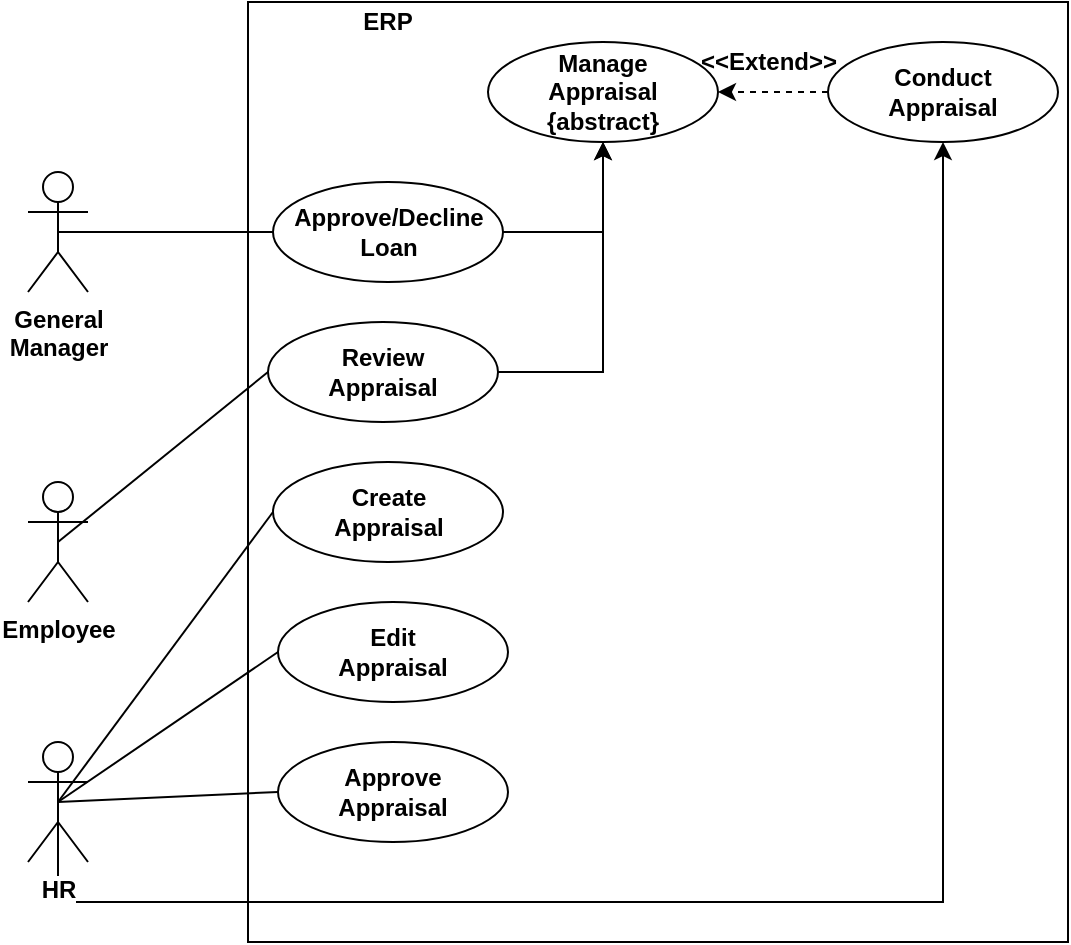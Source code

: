 <mxfile version="18.0.6" type="device"><diagram id="xjoRL2T_S3-iWTiEYwBP" name="Page-1"><mxGraphModel dx="1422" dy="925" grid="1" gridSize="10" guides="1" tooltips="1" connect="1" arrows="1" fold="1" page="1" pageScale="1" pageWidth="850" pageHeight="1100" math="0" shadow="0"><root><mxCell id="0"/><mxCell id="1" parent="0"/><mxCell id="VfX76ja2OfZyQJ0oX3Nl-1" value="Employee" style="shape=umlActor;verticalLabelPosition=bottom;labelBackgroundColor=#ffffff;verticalAlign=top;html=1;outlineConnect=0;fontStyle=1" vertex="1" parent="1"><mxGeometry x="190" y="580" width="30" height="60" as="geometry"/></mxCell><mxCell id="VfX76ja2OfZyQJ0oX3Nl-2" value="" style="rounded=0;whiteSpace=wrap;html=1;" vertex="1" parent="1"><mxGeometry x="300" y="340" width="410" height="470" as="geometry"/></mxCell><mxCell id="VfX76ja2OfZyQJ0oX3Nl-3" value="ERP" style="text;html=1;strokeColor=none;fillColor=none;align=center;verticalAlign=middle;whiteSpace=wrap;rounded=0;fontStyle=1" vertex="1" parent="1"><mxGeometry x="310" y="340" width="120" height="20" as="geometry"/></mxCell><mxCell id="VfX76ja2OfZyQJ0oX3Nl-4" value="Manage&lt;br&gt;Appraisal&lt;br&gt;{abstract}" style="ellipse;whiteSpace=wrap;html=1;fontStyle=1;align=center;horizontal=1;labelBackgroundColor=none;labelBorderColor=none;shadow=0;" vertex="1" parent="1"><mxGeometry x="420" y="360" width="115" height="50" as="geometry"/></mxCell><mxCell id="VfX76ja2OfZyQJ0oX3Nl-5" style="edgeStyle=orthogonalEdgeStyle;rounded=0;orthogonalLoop=1;jettySize=auto;html=1;exitX=1;exitY=0.5;exitDx=0;exitDy=0;entryX=0.5;entryY=1;entryDx=0;entryDy=0;" edge="1" parent="1" source="VfX76ja2OfZyQJ0oX3Nl-6" target="VfX76ja2OfZyQJ0oX3Nl-4"><mxGeometry relative="1" as="geometry"/></mxCell><mxCell id="VfX76ja2OfZyQJ0oX3Nl-6" value="Approve/Decline&lt;br&gt;Loan" style="ellipse;whiteSpace=wrap;html=1;fontStyle=1;align=center;horizontal=1;labelBackgroundColor=none;labelBorderColor=none;shadow=0;" vertex="1" parent="1"><mxGeometry x="312.5" y="430" width="115" height="50" as="geometry"/></mxCell><mxCell id="VfX76ja2OfZyQJ0oX3Nl-7" style="edgeStyle=orthogonalEdgeStyle;rounded=0;orthogonalLoop=1;jettySize=auto;html=1;exitX=1;exitY=0.5;exitDx=0;exitDy=0;entryX=0.5;entryY=1;entryDx=0;entryDy=0;" edge="1" parent="1" source="VfX76ja2OfZyQJ0oX3Nl-8" target="VfX76ja2OfZyQJ0oX3Nl-4"><mxGeometry relative="1" as="geometry"/></mxCell><mxCell id="VfX76ja2OfZyQJ0oX3Nl-8" value="Review&lt;br&gt;Appraisal" style="ellipse;whiteSpace=wrap;html=1;fontStyle=1;align=center;horizontal=1;labelBackgroundColor=none;labelBorderColor=none;shadow=0;" vertex="1" parent="1"><mxGeometry x="310" y="500" width="115" height="50" as="geometry"/></mxCell><mxCell id="VfX76ja2OfZyQJ0oX3Nl-9" value="" style="endArrow=none;html=1;entryX=0;entryY=0.5;entryDx=0;entryDy=0;exitX=0.5;exitY=0.5;exitDx=0;exitDy=0;exitPerimeter=0;" edge="1" parent="1" source="VfX76ja2OfZyQJ0oX3Nl-10" target="VfX76ja2OfZyQJ0oX3Nl-6"><mxGeometry width="50" height="50" relative="1" as="geometry"><mxPoint x="195" y="480" as="sourcePoint"/><mxPoint x="230" y="740" as="targetPoint"/></mxGeometry></mxCell><mxCell id="VfX76ja2OfZyQJ0oX3Nl-10" value="General&lt;br&gt;Manager" style="shape=umlActor;verticalLabelPosition=bottom;labelBackgroundColor=#ffffff;verticalAlign=top;html=1;outlineConnect=0;fontStyle=1" vertex="1" parent="1"><mxGeometry x="190" y="425" width="30" height="60" as="geometry"/></mxCell><mxCell id="VfX76ja2OfZyQJ0oX3Nl-11" style="edgeStyle=none;orthogonalLoop=1;jettySize=auto;html=1;exitX=0.5;exitY=0.5;exitDx=0;exitDy=0;exitPerimeter=0;entryX=0;entryY=0.5;entryDx=0;entryDy=0;endArrow=none;" edge="1" parent="1" source="VfX76ja2OfZyQJ0oX3Nl-1" target="VfX76ja2OfZyQJ0oX3Nl-8"><mxGeometry relative="1" as="geometry"><mxPoint x="205" y="430" as="sourcePoint"/><mxPoint x="320.0" y="535" as="targetPoint"/></mxGeometry></mxCell><mxCell id="VfX76ja2OfZyQJ0oX3Nl-82" style="edgeStyle=orthogonalEdgeStyle;rounded=0;orthogonalLoop=1;jettySize=auto;html=1;exitX=0.5;exitY=0.5;exitDx=0;exitDy=0;exitPerimeter=0;entryX=0.5;entryY=1;entryDx=0;entryDy=0;" edge="1" parent="1" source="VfX76ja2OfZyQJ0oX3Nl-12" target="VfX76ja2OfZyQJ0oX3Nl-20"><mxGeometry relative="1" as="geometry"><Array as="points"><mxPoint x="205" y="790"/><mxPoint x="648" y="790"/></Array></mxGeometry></mxCell><mxCell id="VfX76ja2OfZyQJ0oX3Nl-12" value="HR" style="shape=umlActor;verticalLabelPosition=bottom;labelBackgroundColor=#ffffff;verticalAlign=top;html=1;outlineConnect=0;fontStyle=1" vertex="1" parent="1"><mxGeometry x="190" y="710" width="30" height="60" as="geometry"/></mxCell><mxCell id="VfX76ja2OfZyQJ0oX3Nl-13" style="edgeStyle=none;orthogonalLoop=1;jettySize=auto;html=1;exitX=0.5;exitY=0.5;exitDx=0;exitDy=0;exitPerimeter=0;entryX=0;entryY=0.5;entryDx=0;entryDy=0;endArrow=none;" edge="1" parent="1" source="VfX76ja2OfZyQJ0oX3Nl-12" target="VfX76ja2OfZyQJ0oX3Nl-14"><mxGeometry relative="1" as="geometry"><mxPoint x="205" y="580" as="sourcePoint"/><mxPoint x="320" y="535" as="targetPoint"/></mxGeometry></mxCell><mxCell id="VfX76ja2OfZyQJ0oX3Nl-14" value="Create&lt;br&gt;Appraisal" style="ellipse;whiteSpace=wrap;html=1;fontStyle=1;align=center;horizontal=1;labelBackgroundColor=none;labelBorderColor=none;shadow=0;" vertex="1" parent="1"><mxGeometry x="312.5" y="570" width="115" height="50" as="geometry"/></mxCell><mxCell id="VfX76ja2OfZyQJ0oX3Nl-15" value="Edit&lt;br&gt;Appraisal" style="ellipse;whiteSpace=wrap;html=1;fontStyle=1;align=center;horizontal=1;labelBackgroundColor=none;labelBorderColor=none;shadow=0;" vertex="1" parent="1"><mxGeometry x="315" y="640" width="115" height="50" as="geometry"/></mxCell><mxCell id="VfX76ja2OfZyQJ0oX3Nl-16" value="Approve&lt;br&gt;Appraisal" style="ellipse;whiteSpace=wrap;html=1;fontStyle=1;align=center;horizontal=1;labelBackgroundColor=none;labelBorderColor=none;shadow=0;" vertex="1" parent="1"><mxGeometry x="315" y="710" width="115" height="50" as="geometry"/></mxCell><mxCell id="VfX76ja2OfZyQJ0oX3Nl-17" style="edgeStyle=none;orthogonalLoop=1;jettySize=auto;html=1;exitX=0.5;exitY=0.5;exitDx=0;exitDy=0;exitPerimeter=0;entryX=0;entryY=0.5;entryDx=0;entryDy=0;endArrow=none;" edge="1" parent="1" source="VfX76ja2OfZyQJ0oX3Nl-12" target="VfX76ja2OfZyQJ0oX3Nl-15"><mxGeometry relative="1" as="geometry"><mxPoint x="215" y="750" as="sourcePoint"/><mxPoint x="322.5" y="605" as="targetPoint"/></mxGeometry></mxCell><mxCell id="VfX76ja2OfZyQJ0oX3Nl-18" style="edgeStyle=none;orthogonalLoop=1;jettySize=auto;html=1;exitX=0.5;exitY=0.5;exitDx=0;exitDy=0;exitPerimeter=0;entryX=0;entryY=0.5;entryDx=0;entryDy=0;endArrow=none;" edge="1" parent="1" source="VfX76ja2OfZyQJ0oX3Nl-12" target="VfX76ja2OfZyQJ0oX3Nl-16"><mxGeometry relative="1" as="geometry"><mxPoint x="215" y="750" as="sourcePoint"/><mxPoint x="325" y="675" as="targetPoint"/></mxGeometry></mxCell><mxCell id="VfX76ja2OfZyQJ0oX3Nl-20" value="Conduct&lt;br&gt;Appraisal" style="ellipse;whiteSpace=wrap;html=1;fontStyle=1;align=center;horizontal=1;labelBackgroundColor=none;labelBorderColor=none;shadow=0;" vertex="1" parent="1"><mxGeometry x="590" y="360" width="115" height="50" as="geometry"/></mxCell><mxCell id="VfX76ja2OfZyQJ0oX3Nl-81" value="&amp;lt;&amp;lt;Extend&amp;gt;&amp;gt;" style="html=1;verticalAlign=middle;fontSize=12;fontStyle=1;fillColor=#ffffff;labelBackgroundColor=none;labelBorderColor=none;dashed=1;entryX=1;entryY=0.5;entryDx=0;entryDy=0;exitX=0;exitY=0.5;exitDx=0;exitDy=0;" edge="1" parent="1" source="VfX76ja2OfZyQJ0oX3Nl-20" target="VfX76ja2OfZyQJ0oX3Nl-4"><mxGeometry x="0.091" y="-15" relative="1" as="geometry"><mxPoint x="870" y="720" as="sourcePoint"/><mxPoint x="1135" y="1225" as="targetPoint"/><Array as="points"/><mxPoint as="offset"/></mxGeometry></mxCell></root></mxGraphModel></diagram></mxfile>